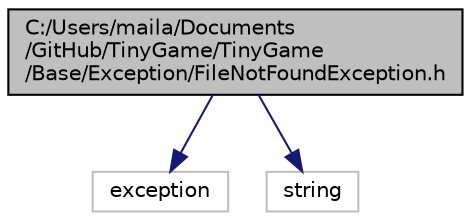 digraph "C:/Users/maila/Documents/GitHub/TinyGame/TinyGame/Base/Exception/FileNotFoundException.h"
{
 // LATEX_PDF_SIZE
  edge [fontname="Helvetica",fontsize="10",labelfontname="Helvetica",labelfontsize="10"];
  node [fontname="Helvetica",fontsize="10",shape=record];
  Node1 [label="C:/Users/maila/Documents\l/GitHub/TinyGame/TinyGame\l/Base/Exception/FileNotFoundException.h",height=0.2,width=0.4,color="black", fillcolor="grey75", style="filled", fontcolor="black",tooltip="指定されたパス名で示されるファイルが開けなかった場合、存在しない場合、 なんらかの理由でアクセスできない場合にスローされる例外"];
  Node1 -> Node2 [color="midnightblue",fontsize="10",style="solid"];
  Node2 [label="exception",height=0.2,width=0.4,color="grey75", fillcolor="white", style="filled",tooltip=" "];
  Node1 -> Node3 [color="midnightblue",fontsize="10",style="solid"];
  Node3 [label="string",height=0.2,width=0.4,color="grey75", fillcolor="white", style="filled",tooltip=" "];
}
